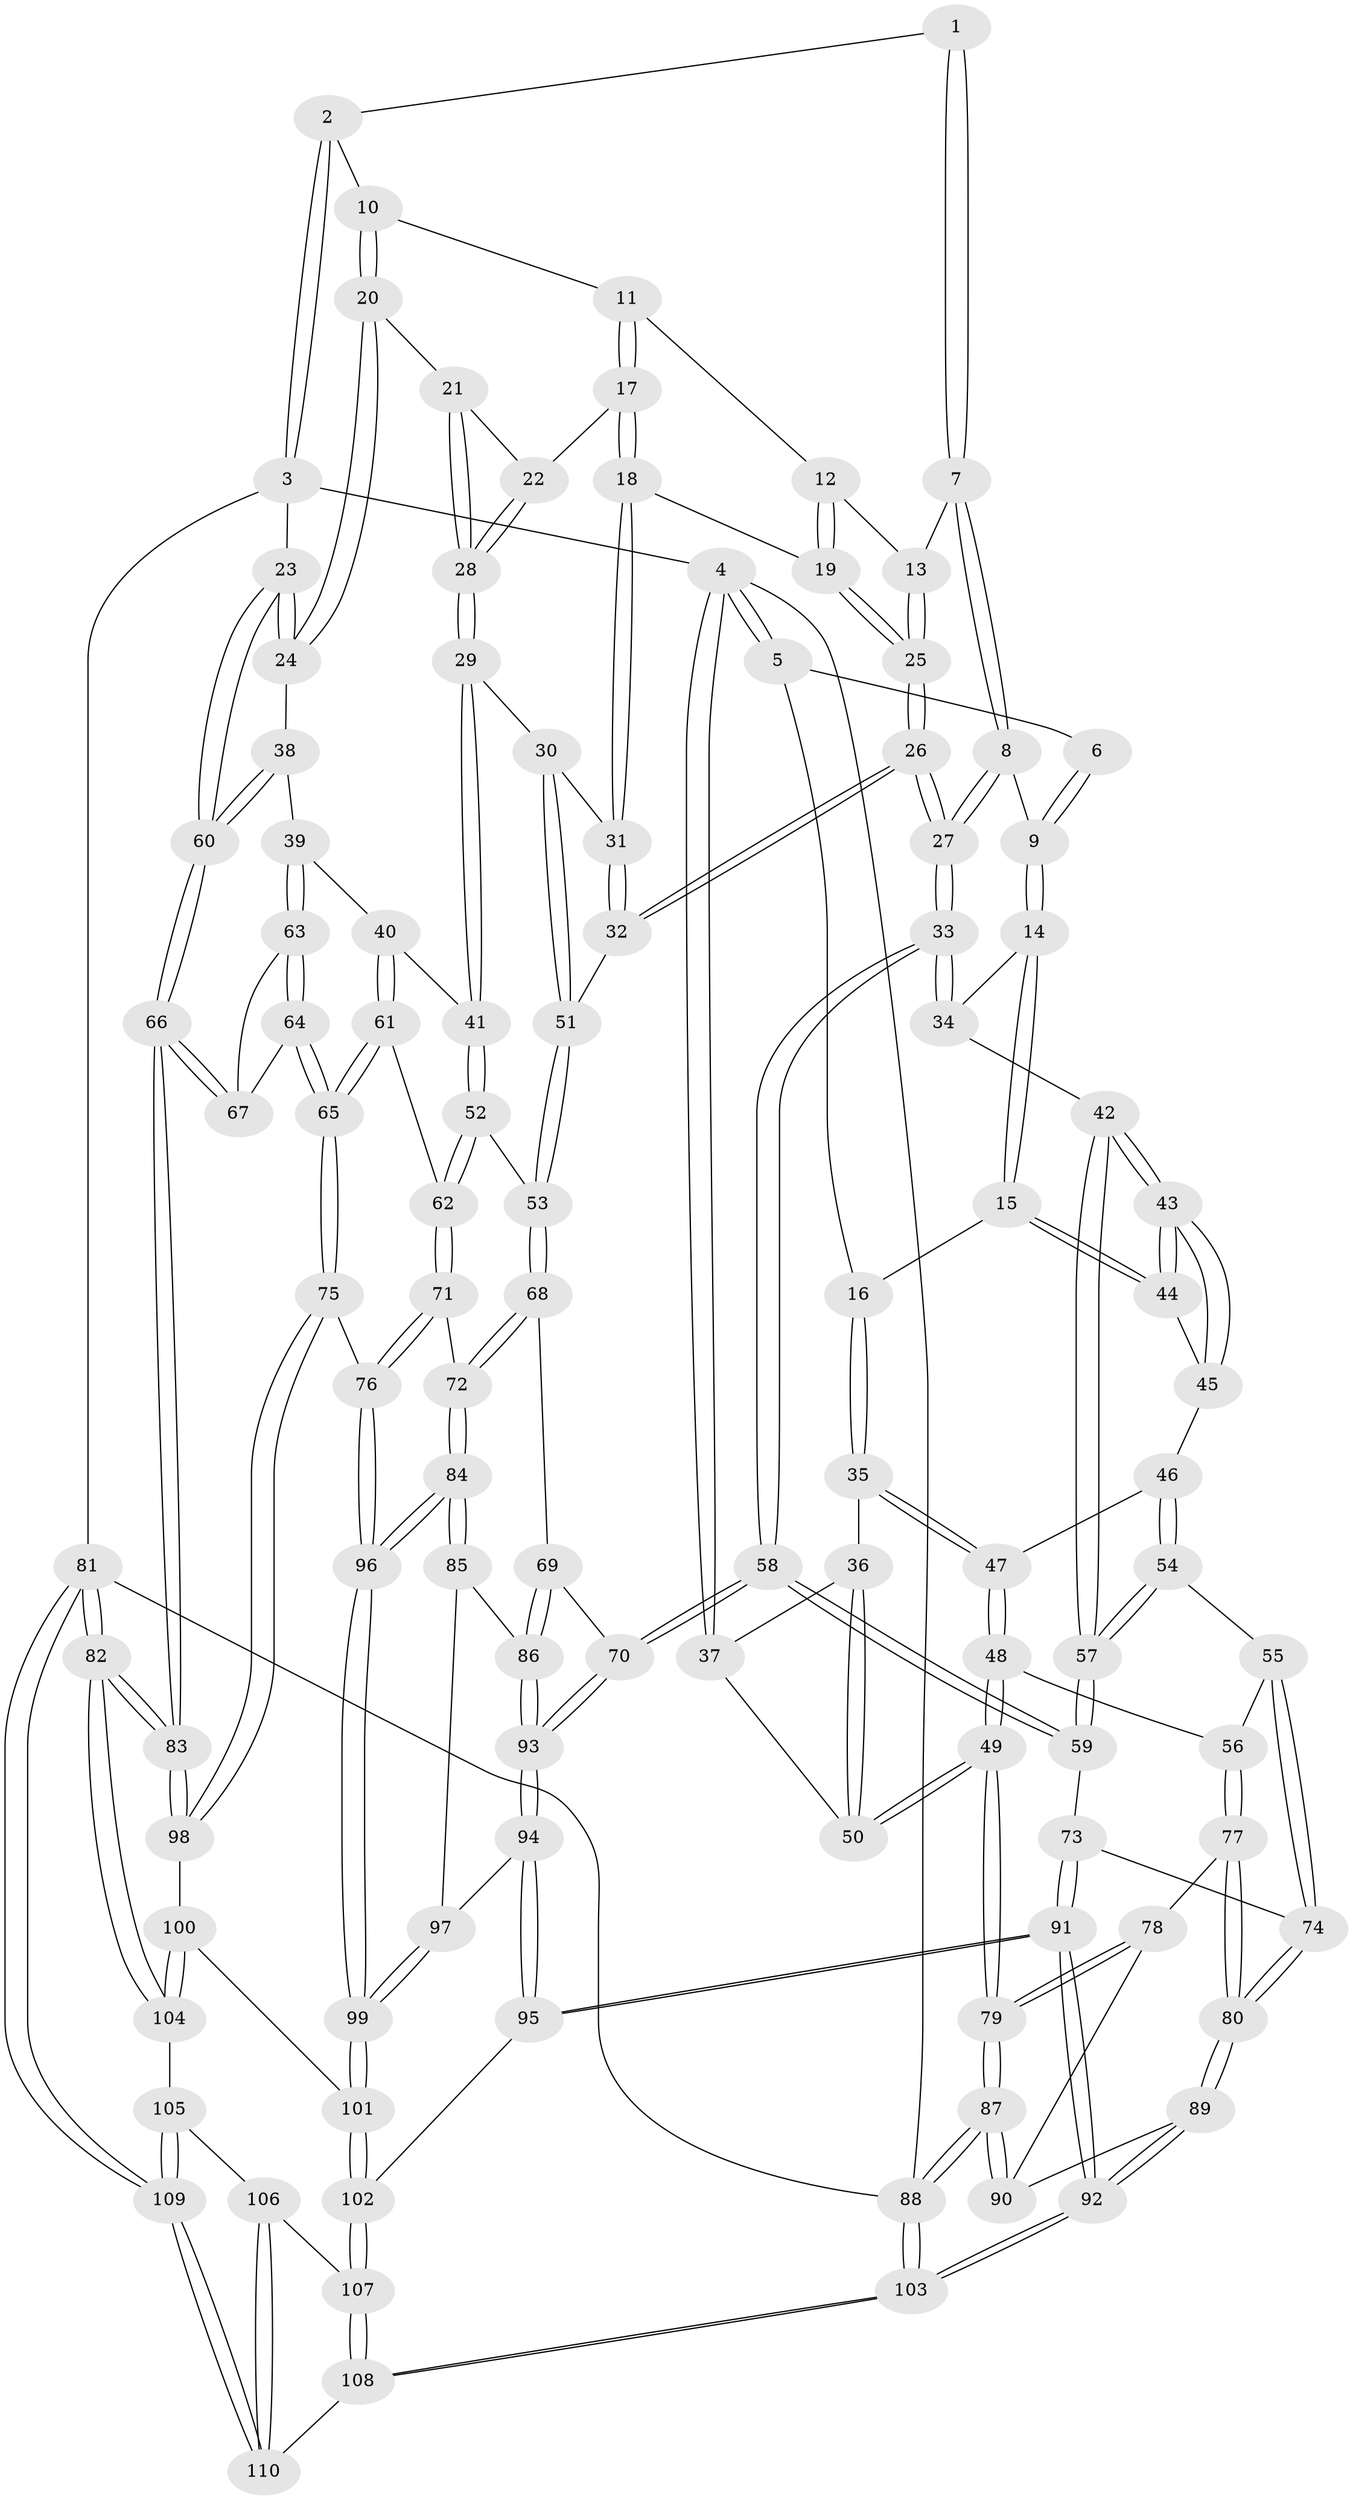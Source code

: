 // coarse degree distribution, {3: 0.37142857142857144, 6: 0.05714285714285714, 4: 0.37142857142857144, 5: 0.17142857142857143, 7: 0.02857142857142857}
// Generated by graph-tools (version 1.1) at 2025/38/03/04/25 23:38:35]
// undirected, 110 vertices, 272 edges
graph export_dot {
  node [color=gray90,style=filled];
  1 [pos="+0.5981436621286631+0"];
  2 [pos="+1+0"];
  3 [pos="+1+0"];
  4 [pos="+0+0"];
  5 [pos="+0.1265529197200492+0"];
  6 [pos="+0.32390869479453727+0"];
  7 [pos="+0.6213940764246237+0.06947457271286177"];
  8 [pos="+0.48075432754359976+0.16579586785941308"];
  9 [pos="+0.45759461803428336+0.15986196066360928"];
  10 [pos="+0.8722041350963587+0.07713940510750775"];
  11 [pos="+0.7411623852065335+0.11539929710834335"];
  12 [pos="+0.683089076074688+0.10346711959815633"];
  13 [pos="+0.6417356440321771+0.09141600541648595"];
  14 [pos="+0.36326377740757193+0.19711004855576483"];
  15 [pos="+0.34138459880650984+0.19914204237066618"];
  16 [pos="+0.193522784016441+0.09872329380621041"];
  17 [pos="+0.7574821901599912+0.19042860796330918"];
  18 [pos="+0.7293341163985492+0.22784087642753467"];
  19 [pos="+0.7237384870147734+0.2253686749606653"];
  20 [pos="+0.8913200123219485+0.18569251165202785"];
  21 [pos="+0.8709103960278952+0.20194342336980634"];
  22 [pos="+0.7617101179121218+0.19238178542776707"];
  23 [pos="+1+0.21600242492824165"];
  24 [pos="+0.9314528323131792+0.21418318464436248"];
  25 [pos="+0.643131560195473+0.20935683391636917"];
  26 [pos="+0.5885301667174259+0.33679580847153334"];
  27 [pos="+0.5598366280858363+0.3441796915892908"];
  28 [pos="+0.8113992289762776+0.2788242550610657"];
  29 [pos="+0.8100700974443741+0.2813336902393021"];
  30 [pos="+0.777354722583555+0.2806232196190538"];
  31 [pos="+0.735870464995682+0.25153766255825727"];
  32 [pos="+0.5967081409317297+0.3385538994382616"];
  33 [pos="+0.5304562522595705+0.374860616005482"];
  34 [pos="+0.41000503336478683+0.26883394229396124"];
  35 [pos="+0.15486678235928028+0.1851632844899956"];
  36 [pos="+0.07587164024063903+0.19966282096848884"];
  37 [pos="+0+0.030484332765269635"];
  38 [pos="+0.9286044409297463+0.365040814033429"];
  39 [pos="+0.9191194214922696+0.37063466193081446"];
  40 [pos="+0.8727685119008213+0.3747438727739074"];
  41 [pos="+0.8126956023928468+0.2874329630144245"];
  42 [pos="+0.36862495567331793+0.3548150707978121"];
  43 [pos="+0.3676753154388447+0.35335331114028035"];
  44 [pos="+0.33538098622977036+0.23103244320378027"];
  45 [pos="+0.26757223295694127+0.3136133244990248"];
  46 [pos="+0.2187038394526899+0.3360645837197303"];
  47 [pos="+0.1538362672316814+0.20894212337447937"];
  48 [pos="+0.04986198283894775+0.3433102311448362"];
  49 [pos="+0+0.35201544179236666"];
  50 [pos="+0+0.33217735583984487"];
  51 [pos="+0.6796019381837857+0.3740243662944563"];
  52 [pos="+0.7304247385301275+0.40981782201213557"];
  53 [pos="+0.7134136261195552+0.40459469254782265"];
  54 [pos="+0.21324035748816403+0.38139983977871345"];
  55 [pos="+0.19104221057170404+0.41111614359143833"];
  56 [pos="+0.15092844722947685+0.43131040645626145"];
  57 [pos="+0.3977157217918575+0.412686349062241"];
  58 [pos="+0.48242666859119765+0.44508723503837627"];
  59 [pos="+0.43917617121489055+0.4473792743885032"];
  60 [pos="+1+0.3781041633391928"];
  61 [pos="+0.8187219359033572+0.42661847456297625"];
  62 [pos="+0.7787121521744721+0.43344707870768506"];
  63 [pos="+0.9223015742854057+0.3876516314789236"];
  64 [pos="+0.927557428666128+0.5501344516825502"];
  65 [pos="+0.901742750010938+0.5633036049171581"];
  66 [pos="+1+0.5286763006539539"];
  67 [pos="+1+0.5363110543843153"];
  68 [pos="+0.6710491269611115+0.5062173520918246"];
  69 [pos="+0.5848439090443669+0.49783934523411816"];
  70 [pos="+0.48713358209644086+0.4528785891652173"];
  71 [pos="+0.7582414760164375+0.5407994725125687"];
  72 [pos="+0.7047295929917888+0.5552938729947251"];
  73 [pos="+0.39779300415972313+0.4825422804646834"];
  74 [pos="+0.30253720418306684+0.5182418135940562"];
  75 [pos="+0.8709234951781866+0.6065176082821641"];
  76 [pos="+0.8498223482659913+0.6065135735933207"];
  77 [pos="+0.14939243898972698+0.43502922492747625"];
  78 [pos="+0.11671113724456401+0.48721971751242704"];
  79 [pos="+0+0.49663959138559677"];
  80 [pos="+0.2595753412066112+0.5769706051549605"];
  81 [pos="+1+1"];
  82 [pos="+1+0.961237147682564"];
  83 [pos="+1+0.8316880745110751"];
  84 [pos="+0.6819233943098739+0.5958342492701985"];
  85 [pos="+0.6434956146224315+0.5888326209929297"];
  86 [pos="+0.6349086546269899+0.5797297030332556"];
  87 [pos="+0+0.7266015471510374"];
  88 [pos="+0+1"];
  89 [pos="+0.22426399195950333+0.65548220740544"];
  90 [pos="+0.1367709087014965+0.6113944498390158"];
  91 [pos="+0.35392203499413033+0.7711944974561364"];
  92 [pos="+0.29999191570869554+0.8014716184985398"];
  93 [pos="+0.5076229407124838+0.5674836508091551"];
  94 [pos="+0.5130376325065048+0.6235596334531988"];
  95 [pos="+0.4869792982715546+0.7320277313051686"];
  96 [pos="+0.7051605513474225+0.7047061456279657"];
  97 [pos="+0.5982049479679775+0.6148401921250721"];
  98 [pos="+0.9049443576740301+0.6825829070527399"];
  99 [pos="+0.6918601107886049+0.7392960748037615"];
  100 [pos="+0.8381242626158599+0.8006276759453494"];
  101 [pos="+0.6895881857041057+0.7475668564488297"];
  102 [pos="+0.6252820631133784+0.7929225539733848"];
  103 [pos="+0.15076809120506313+1"];
  104 [pos="+0.8383889513578521+0.8011411312517376"];
  105 [pos="+0.8304870225752694+0.884543884980161"];
  106 [pos="+0.6524388565257923+0.8774037896894284"];
  107 [pos="+0.626074738805768+0.8052449266045346"];
  108 [pos="+0.31636285732041314+1"];
  109 [pos="+0.887658357812486+1"];
  110 [pos="+0.6928036661097806+1"];
  1 -- 2;
  1 -- 7;
  1 -- 7;
  2 -- 3;
  2 -- 3;
  2 -- 10;
  3 -- 4;
  3 -- 23;
  3 -- 81;
  4 -- 5;
  4 -- 5;
  4 -- 37;
  4 -- 37;
  4 -- 88;
  5 -- 6;
  5 -- 16;
  6 -- 9;
  6 -- 9;
  7 -- 8;
  7 -- 8;
  7 -- 13;
  8 -- 9;
  8 -- 27;
  8 -- 27;
  9 -- 14;
  9 -- 14;
  10 -- 11;
  10 -- 20;
  10 -- 20;
  11 -- 12;
  11 -- 17;
  11 -- 17;
  12 -- 13;
  12 -- 19;
  12 -- 19;
  13 -- 25;
  13 -- 25;
  14 -- 15;
  14 -- 15;
  14 -- 34;
  15 -- 16;
  15 -- 44;
  15 -- 44;
  16 -- 35;
  16 -- 35;
  17 -- 18;
  17 -- 18;
  17 -- 22;
  18 -- 19;
  18 -- 31;
  18 -- 31;
  19 -- 25;
  19 -- 25;
  20 -- 21;
  20 -- 24;
  20 -- 24;
  21 -- 22;
  21 -- 28;
  21 -- 28;
  22 -- 28;
  22 -- 28;
  23 -- 24;
  23 -- 24;
  23 -- 60;
  23 -- 60;
  24 -- 38;
  25 -- 26;
  25 -- 26;
  26 -- 27;
  26 -- 27;
  26 -- 32;
  26 -- 32;
  27 -- 33;
  27 -- 33;
  28 -- 29;
  28 -- 29;
  29 -- 30;
  29 -- 41;
  29 -- 41;
  30 -- 31;
  30 -- 51;
  30 -- 51;
  31 -- 32;
  31 -- 32;
  32 -- 51;
  33 -- 34;
  33 -- 34;
  33 -- 58;
  33 -- 58;
  34 -- 42;
  35 -- 36;
  35 -- 47;
  35 -- 47;
  36 -- 37;
  36 -- 50;
  36 -- 50;
  37 -- 50;
  38 -- 39;
  38 -- 60;
  38 -- 60;
  39 -- 40;
  39 -- 63;
  39 -- 63;
  40 -- 41;
  40 -- 61;
  40 -- 61;
  41 -- 52;
  41 -- 52;
  42 -- 43;
  42 -- 43;
  42 -- 57;
  42 -- 57;
  43 -- 44;
  43 -- 44;
  43 -- 45;
  43 -- 45;
  44 -- 45;
  45 -- 46;
  46 -- 47;
  46 -- 54;
  46 -- 54;
  47 -- 48;
  47 -- 48;
  48 -- 49;
  48 -- 49;
  48 -- 56;
  49 -- 50;
  49 -- 50;
  49 -- 79;
  49 -- 79;
  51 -- 53;
  51 -- 53;
  52 -- 53;
  52 -- 62;
  52 -- 62;
  53 -- 68;
  53 -- 68;
  54 -- 55;
  54 -- 57;
  54 -- 57;
  55 -- 56;
  55 -- 74;
  55 -- 74;
  56 -- 77;
  56 -- 77;
  57 -- 59;
  57 -- 59;
  58 -- 59;
  58 -- 59;
  58 -- 70;
  58 -- 70;
  59 -- 73;
  60 -- 66;
  60 -- 66;
  61 -- 62;
  61 -- 65;
  61 -- 65;
  62 -- 71;
  62 -- 71;
  63 -- 64;
  63 -- 64;
  63 -- 67;
  64 -- 65;
  64 -- 65;
  64 -- 67;
  65 -- 75;
  65 -- 75;
  66 -- 67;
  66 -- 67;
  66 -- 83;
  66 -- 83;
  68 -- 69;
  68 -- 72;
  68 -- 72;
  69 -- 70;
  69 -- 86;
  69 -- 86;
  70 -- 93;
  70 -- 93;
  71 -- 72;
  71 -- 76;
  71 -- 76;
  72 -- 84;
  72 -- 84;
  73 -- 74;
  73 -- 91;
  73 -- 91;
  74 -- 80;
  74 -- 80;
  75 -- 76;
  75 -- 98;
  75 -- 98;
  76 -- 96;
  76 -- 96;
  77 -- 78;
  77 -- 80;
  77 -- 80;
  78 -- 79;
  78 -- 79;
  78 -- 90;
  79 -- 87;
  79 -- 87;
  80 -- 89;
  80 -- 89;
  81 -- 82;
  81 -- 82;
  81 -- 109;
  81 -- 109;
  81 -- 88;
  82 -- 83;
  82 -- 83;
  82 -- 104;
  82 -- 104;
  83 -- 98;
  83 -- 98;
  84 -- 85;
  84 -- 85;
  84 -- 96;
  84 -- 96;
  85 -- 86;
  85 -- 97;
  86 -- 93;
  86 -- 93;
  87 -- 88;
  87 -- 88;
  87 -- 90;
  87 -- 90;
  88 -- 103;
  88 -- 103;
  89 -- 90;
  89 -- 92;
  89 -- 92;
  91 -- 92;
  91 -- 92;
  91 -- 95;
  91 -- 95;
  92 -- 103;
  92 -- 103;
  93 -- 94;
  93 -- 94;
  94 -- 95;
  94 -- 95;
  94 -- 97;
  95 -- 102;
  96 -- 99;
  96 -- 99;
  97 -- 99;
  97 -- 99;
  98 -- 100;
  99 -- 101;
  99 -- 101;
  100 -- 101;
  100 -- 104;
  100 -- 104;
  101 -- 102;
  101 -- 102;
  102 -- 107;
  102 -- 107;
  103 -- 108;
  103 -- 108;
  104 -- 105;
  105 -- 106;
  105 -- 109;
  105 -- 109;
  106 -- 107;
  106 -- 110;
  106 -- 110;
  107 -- 108;
  107 -- 108;
  108 -- 110;
  109 -- 110;
  109 -- 110;
}

